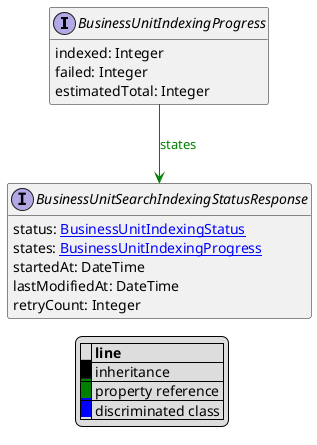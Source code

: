 @startuml

hide empty fields
hide empty methods
legend
|= |= line |
|<back:black>   </back>| inheritance |
|<back:green>   </back>| property reference |
|<back:blue>   </back>| discriminated class |
endlegend
interface BusinessUnitIndexingProgress [[BusinessUnitIndexingProgress.svg]]  {
    indexed: Integer
    failed: Integer
    estimatedTotal: Integer
}



interface BusinessUnitSearchIndexingStatusResponse [[BusinessUnitSearchIndexingStatusResponse.svg]]  {
    status: [[BusinessUnitIndexingStatus.svg BusinessUnitIndexingStatus]]
    states: [[BusinessUnitIndexingProgress.svg BusinessUnitIndexingProgress]]
    startedAt: DateTime
    lastModifiedAt: DateTime
    retryCount: Integer
}

BusinessUnitIndexingProgress --> BusinessUnitSearchIndexingStatusResponse #green;text:green : "states"
@enduml
